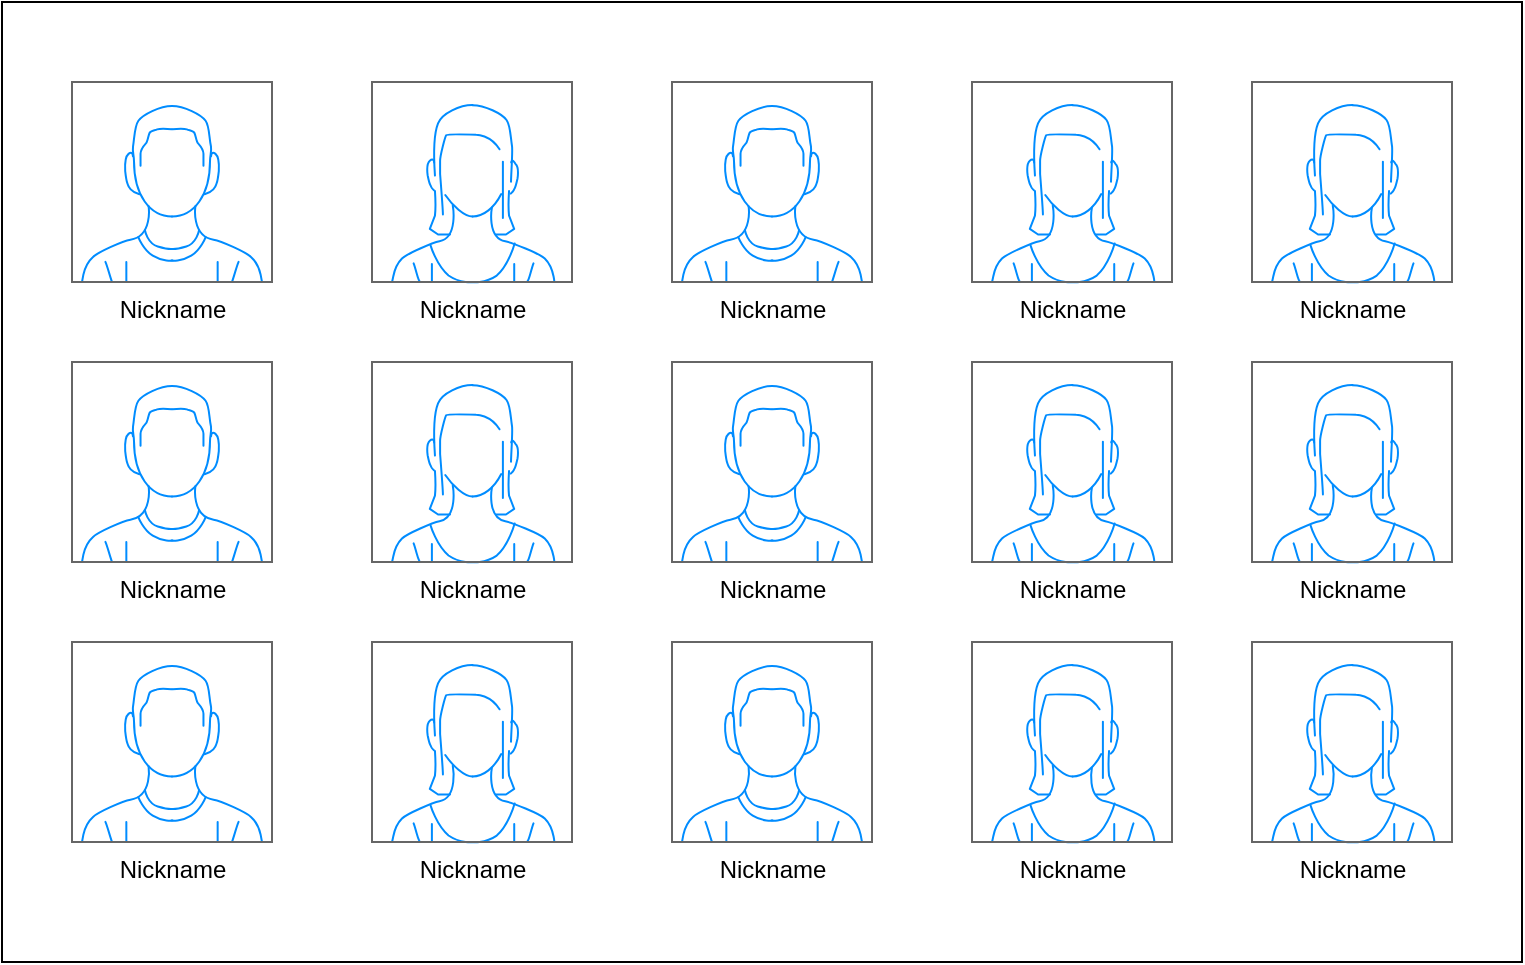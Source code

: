 <mxfile version="12.2.6" type="github" pages="1">
  <diagram id="1e8uDeBkI9DT_MpabLZp" name="Page-1">
    <mxGraphModel dx="1024" dy="566" grid="1" gridSize="10" guides="1" tooltips="1" connect="1" arrows="1" fold="1" page="1" pageScale="1" pageWidth="850" pageHeight="1100" math="0" shadow="0">
      <root>
        <mxCell id="0"/>
        <mxCell id="1" parent="0"/>
        <mxCell id="smWVfWvgVCm8FguwIH-v-1" value="" style="rounded=0;whiteSpace=wrap;html=1;" vertex="1" parent="1">
          <mxGeometry x="30" y="40" width="760" height="480" as="geometry"/>
        </mxCell>
        <mxCell id="smWVfWvgVCm8FguwIH-v-2" value="Nickname" style="verticalLabelPosition=bottom;shadow=0;dashed=0;align=center;html=1;verticalAlign=top;strokeWidth=1;shape=mxgraph.mockup.containers.userMale;strokeColor=#666666;strokeColor2=#008cff;" vertex="1" parent="1">
          <mxGeometry x="65" y="80" width="100" height="100" as="geometry"/>
        </mxCell>
        <mxCell id="smWVfWvgVCm8FguwIH-v-3" value="Nickname" style="verticalLabelPosition=bottom;shadow=0;dashed=0;align=center;html=1;verticalAlign=top;strokeWidth=1;shape=mxgraph.mockup.containers.userFemale;strokeColor=#666666;strokeColor2=#008cff;" vertex="1" parent="1">
          <mxGeometry x="215" y="80" width="100" height="100" as="geometry"/>
        </mxCell>
        <mxCell id="smWVfWvgVCm8FguwIH-v-4" value="Nickname" style="verticalLabelPosition=bottom;shadow=0;dashed=0;align=center;html=1;verticalAlign=top;strokeWidth=1;shape=mxgraph.mockup.containers.userMale;strokeColor=#666666;strokeColor2=#008cff;" vertex="1" parent="1">
          <mxGeometry x="365" y="80" width="100" height="100" as="geometry"/>
        </mxCell>
        <mxCell id="smWVfWvgVCm8FguwIH-v-5" value="Nickname" style="verticalLabelPosition=bottom;shadow=0;dashed=0;align=center;html=1;verticalAlign=top;strokeWidth=1;shape=mxgraph.mockup.containers.userFemale;strokeColor=#666666;strokeColor2=#008cff;" vertex="1" parent="1">
          <mxGeometry x="515" y="80" width="100" height="100" as="geometry"/>
        </mxCell>
        <mxCell id="smWVfWvgVCm8FguwIH-v-7" value="Nickname" style="verticalLabelPosition=bottom;shadow=0;dashed=0;align=center;html=1;verticalAlign=top;strokeWidth=1;shape=mxgraph.mockup.containers.userMale;strokeColor=#666666;strokeColor2=#008cff;" vertex="1" parent="1">
          <mxGeometry x="65" y="220" width="100" height="100" as="geometry"/>
        </mxCell>
        <mxCell id="smWVfWvgVCm8FguwIH-v-8" value="Nickname" style="verticalLabelPosition=bottom;shadow=0;dashed=0;align=center;html=1;verticalAlign=top;strokeWidth=1;shape=mxgraph.mockup.containers.userFemale;strokeColor=#666666;strokeColor2=#008cff;" vertex="1" parent="1">
          <mxGeometry x="215" y="220" width="100" height="100" as="geometry"/>
        </mxCell>
        <mxCell id="smWVfWvgVCm8FguwIH-v-9" value="Nickname" style="verticalLabelPosition=bottom;shadow=0;dashed=0;align=center;html=1;verticalAlign=top;strokeWidth=1;shape=mxgraph.mockup.containers.userMale;strokeColor=#666666;strokeColor2=#008cff;" vertex="1" parent="1">
          <mxGeometry x="365" y="220" width="100" height="100" as="geometry"/>
        </mxCell>
        <mxCell id="smWVfWvgVCm8FguwIH-v-10" value="Nickname" style="verticalLabelPosition=bottom;shadow=0;dashed=0;align=center;html=1;verticalAlign=top;strokeWidth=1;shape=mxgraph.mockup.containers.userFemale;strokeColor=#666666;strokeColor2=#008cff;" vertex="1" parent="1">
          <mxGeometry x="515" y="220" width="100" height="100" as="geometry"/>
        </mxCell>
        <mxCell id="smWVfWvgVCm8FguwIH-v-11" value="Nickname" style="verticalLabelPosition=bottom;shadow=0;dashed=0;align=center;html=1;verticalAlign=top;strokeWidth=1;shape=mxgraph.mockup.containers.userMale;strokeColor=#666666;strokeColor2=#008cff;" vertex="1" parent="1">
          <mxGeometry x="65" y="360" width="100" height="100" as="geometry"/>
        </mxCell>
        <mxCell id="smWVfWvgVCm8FguwIH-v-12" value="Nickname" style="verticalLabelPosition=bottom;shadow=0;dashed=0;align=center;html=1;verticalAlign=top;strokeWidth=1;shape=mxgraph.mockup.containers.userFemale;strokeColor=#666666;strokeColor2=#008cff;" vertex="1" parent="1">
          <mxGeometry x="215" y="360" width="100" height="100" as="geometry"/>
        </mxCell>
        <mxCell id="smWVfWvgVCm8FguwIH-v-13" value="Nickname" style="verticalLabelPosition=bottom;shadow=0;dashed=0;align=center;html=1;verticalAlign=top;strokeWidth=1;shape=mxgraph.mockup.containers.userMale;strokeColor=#666666;strokeColor2=#008cff;" vertex="1" parent="1">
          <mxGeometry x="365" y="360" width="100" height="100" as="geometry"/>
        </mxCell>
        <mxCell id="smWVfWvgVCm8FguwIH-v-14" value="Nickname" style="verticalLabelPosition=bottom;shadow=0;dashed=0;align=center;html=1;verticalAlign=top;strokeWidth=1;shape=mxgraph.mockup.containers.userFemale;strokeColor=#666666;strokeColor2=#008cff;" vertex="1" parent="1">
          <mxGeometry x="515" y="360" width="100" height="100" as="geometry"/>
        </mxCell>
        <mxCell id="smWVfWvgVCm8FguwIH-v-15" value="Nickname" style="verticalLabelPosition=bottom;shadow=0;dashed=0;align=center;html=1;verticalAlign=top;strokeWidth=1;shape=mxgraph.mockup.containers.userFemale;strokeColor=#666666;strokeColor2=#008cff;" vertex="1" parent="1">
          <mxGeometry x="655" y="80" width="100" height="100" as="geometry"/>
        </mxCell>
        <mxCell id="smWVfWvgVCm8FguwIH-v-16" value="Nickname" style="verticalLabelPosition=bottom;shadow=0;dashed=0;align=center;html=1;verticalAlign=top;strokeWidth=1;shape=mxgraph.mockup.containers.userFemale;strokeColor=#666666;strokeColor2=#008cff;" vertex="1" parent="1">
          <mxGeometry x="655" y="220" width="100" height="100" as="geometry"/>
        </mxCell>
        <mxCell id="smWVfWvgVCm8FguwIH-v-17" value="Nickname" style="verticalLabelPosition=bottom;shadow=0;dashed=0;align=center;html=1;verticalAlign=top;strokeWidth=1;shape=mxgraph.mockup.containers.userFemale;strokeColor=#666666;strokeColor2=#008cff;" vertex="1" parent="1">
          <mxGeometry x="655" y="360" width="100" height="100" as="geometry"/>
        </mxCell>
      </root>
    </mxGraphModel>
  </diagram>
</mxfile>
